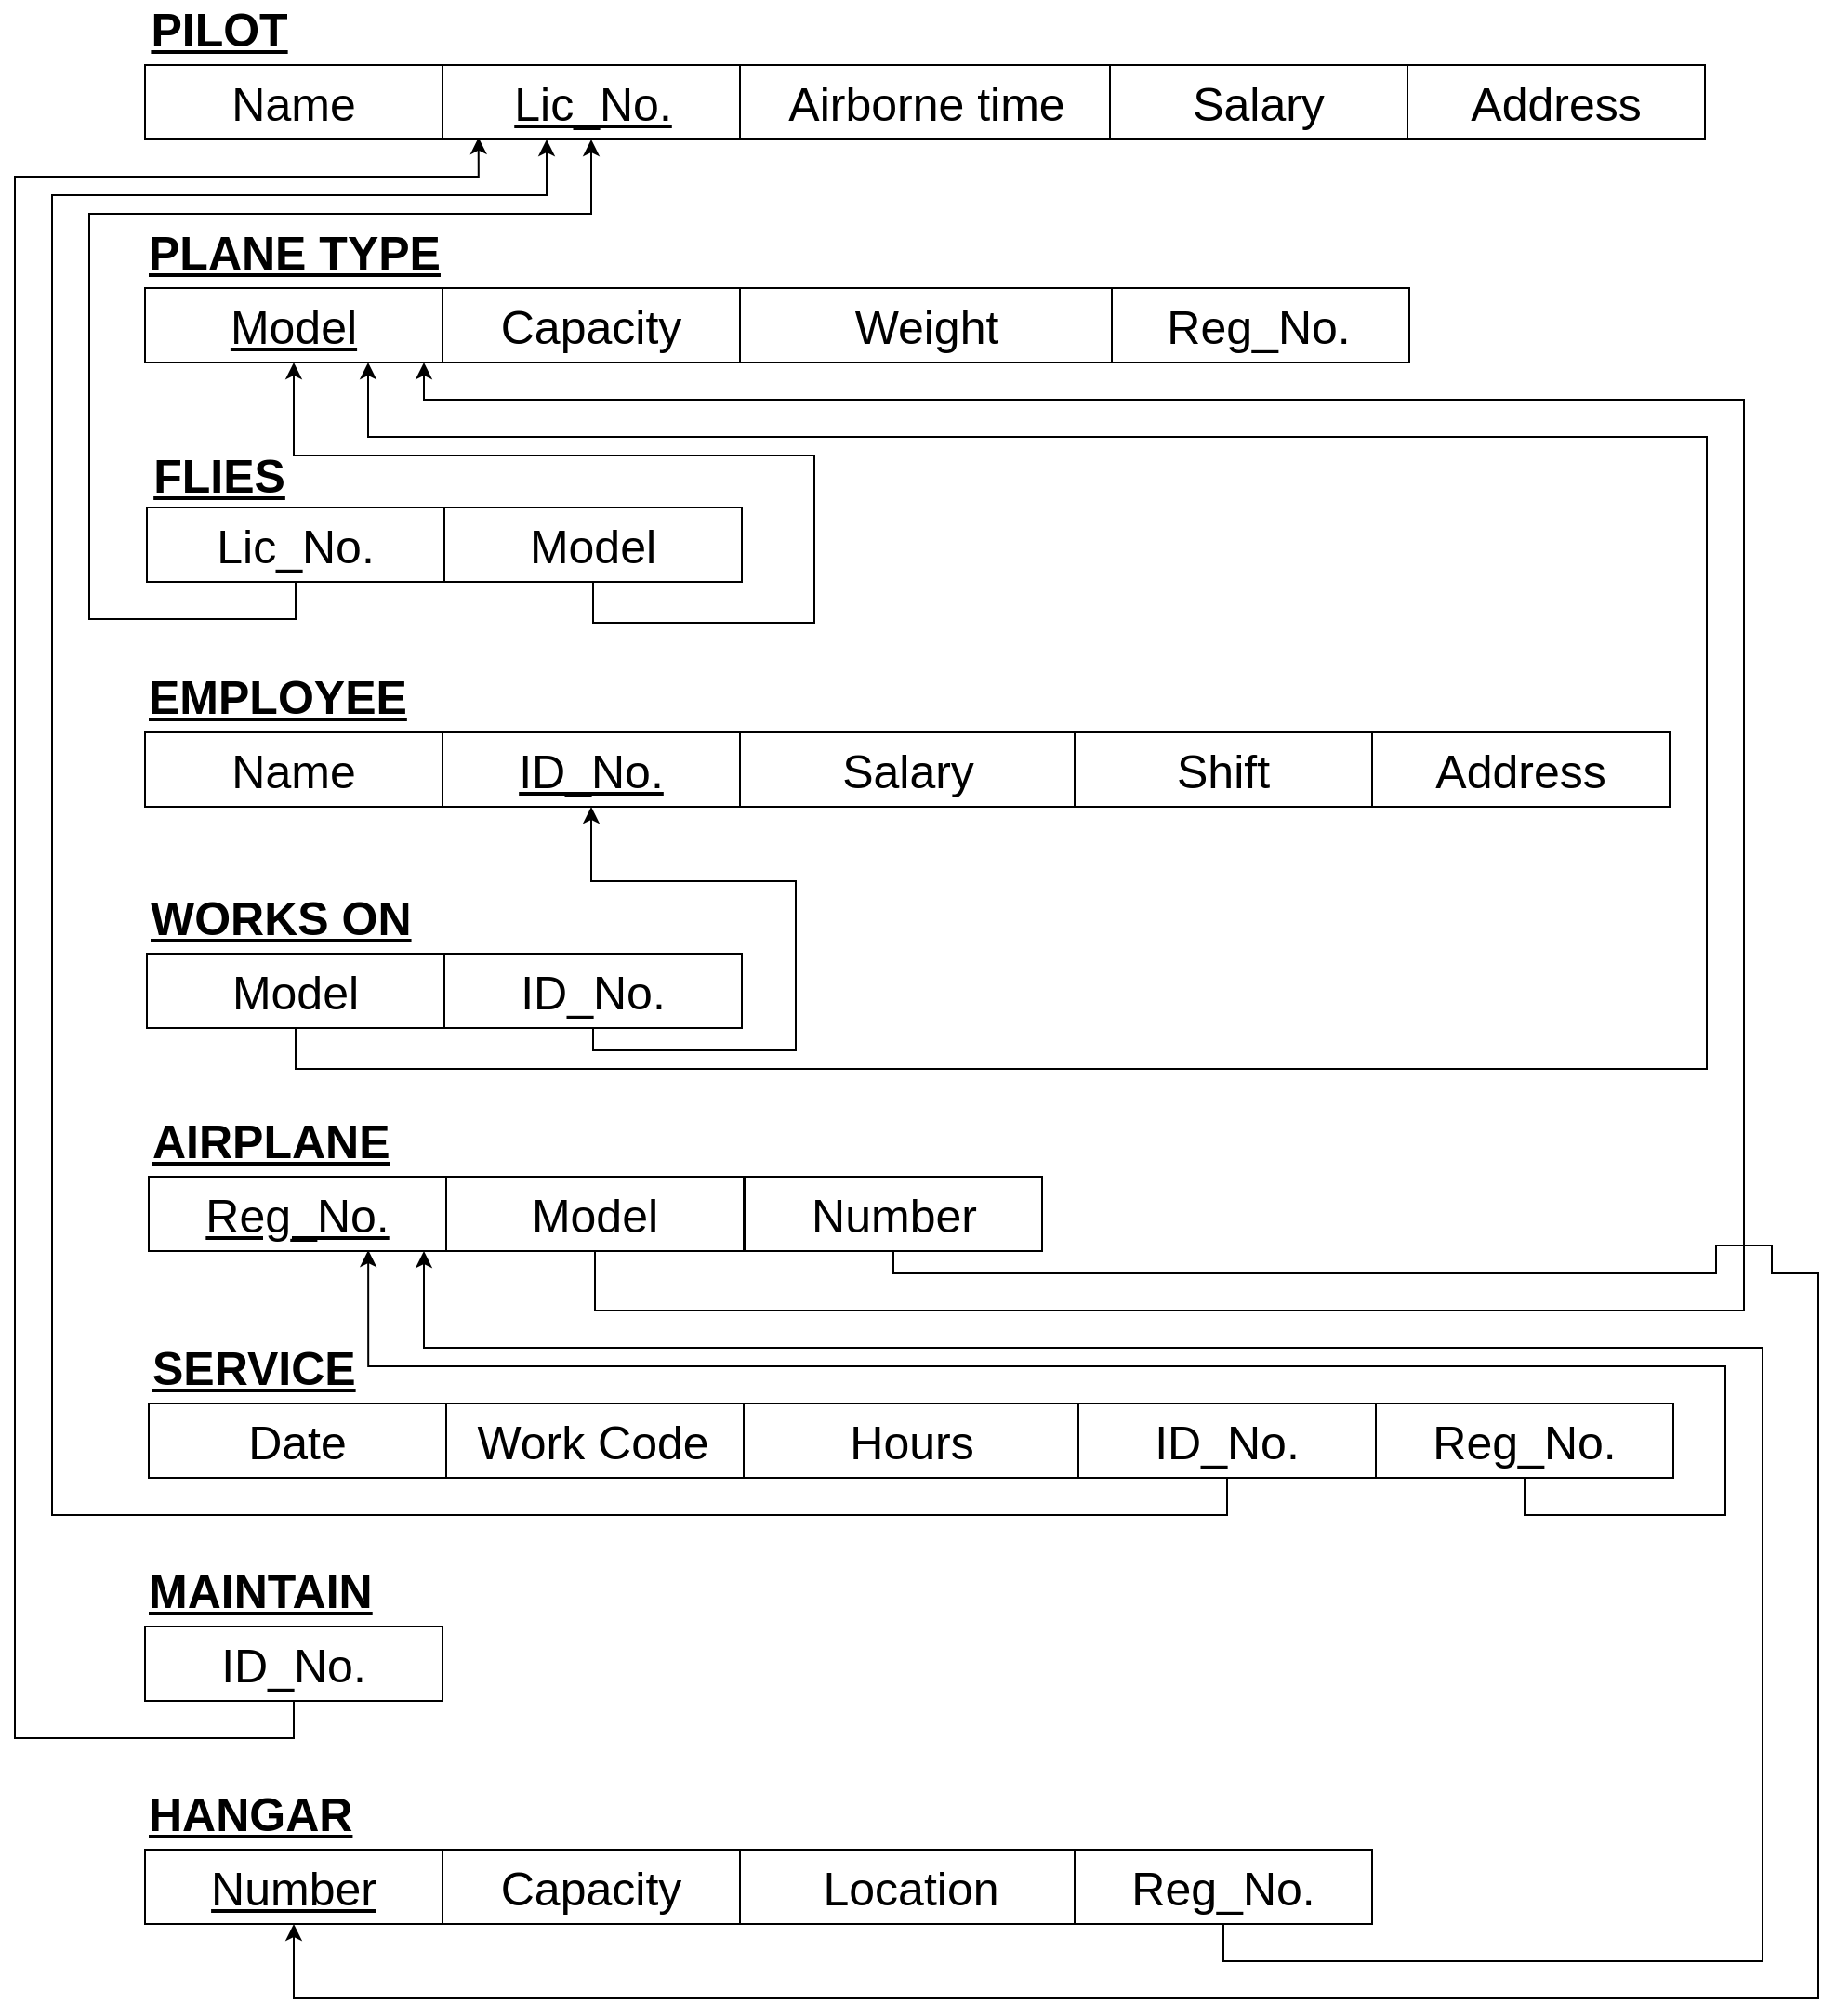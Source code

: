 <mxfile version="13.9.1" type="github">
  <diagram id="C5RBs43oDa-KdzZeNtuy" name="Page-1">
    <mxGraphModel dx="4540" dy="718" grid="1" gridSize="10" guides="1" tooltips="1" connect="1" arrows="1" fold="1" page="1" pageScale="1" pageWidth="3300" pageHeight="4681" math="0" shadow="0">
      <root>
        <mxCell id="WIyWlLk6GJQsqaUBKTNV-0" />
        <mxCell id="WIyWlLk6GJQsqaUBKTNV-1" parent="WIyWlLk6GJQsqaUBKTNV-0" />
        <mxCell id="wJtr19coKHJFjeqQPlpN-0" value="" style="rounded=0;whiteSpace=wrap;html=1;" vertex="1" parent="WIyWlLk6GJQsqaUBKTNV-1">
          <mxGeometry x="-2480" y="320" width="160" height="40" as="geometry" />
        </mxCell>
        <mxCell id="wJtr19coKHJFjeqQPlpN-2" value="PILOT" style="text;html=1;strokeColor=none;fillColor=none;align=center;verticalAlign=middle;whiteSpace=wrap;rounded=0;fontStyle=5;fontSize=25;" vertex="1" parent="WIyWlLk6GJQsqaUBKTNV-1">
          <mxGeometry x="-2460" y="290" width="40" height="20" as="geometry" />
        </mxCell>
        <mxCell id="wJtr19coKHJFjeqQPlpN-3" value="" style="rounded=0;whiteSpace=wrap;html=1;" vertex="1" parent="WIyWlLk6GJQsqaUBKTNV-1">
          <mxGeometry x="-2160" y="320" width="200" height="40" as="geometry" />
        </mxCell>
        <mxCell id="wJtr19coKHJFjeqQPlpN-4" value="" style="rounded=0;whiteSpace=wrap;html=1;" vertex="1" parent="WIyWlLk6GJQsqaUBKTNV-1">
          <mxGeometry x="-2320" y="320" width="160" height="40" as="geometry" />
        </mxCell>
        <mxCell id="wJtr19coKHJFjeqQPlpN-5" value="" style="rounded=0;whiteSpace=wrap;html=1;" vertex="1" parent="WIyWlLk6GJQsqaUBKTNV-1">
          <mxGeometry x="-1961" y="320" width="160" height="40" as="geometry" />
        </mxCell>
        <mxCell id="wJtr19coKHJFjeqQPlpN-6" value="" style="rounded=0;whiteSpace=wrap;html=1;" vertex="1" parent="WIyWlLk6GJQsqaUBKTNV-1">
          <mxGeometry x="-1801" y="320" width="160" height="40" as="geometry" />
        </mxCell>
        <mxCell id="wJtr19coKHJFjeqQPlpN-8" value="Lic_No." style="text;strokeColor=none;fillColor=none;align=center;verticalAlign=middle;rounded=0;fontSize=25;fontStyle=4;labelPosition=center;verticalLabelPosition=middle;labelBackgroundColor=none;labelBorderColor=none;whiteSpace=wrap;html=1;" vertex="1" parent="WIyWlLk6GJQsqaUBKTNV-1">
          <mxGeometry x="-2259" y="330" width="40" height="20" as="geometry" />
        </mxCell>
        <mxCell id="wJtr19coKHJFjeqQPlpN-9" value="Airborne time" style="text;html=1;strokeColor=none;fillColor=none;align=center;verticalAlign=middle;whiteSpace=wrap;rounded=0;fontSize=25;" vertex="1" parent="WIyWlLk6GJQsqaUBKTNV-1">
          <mxGeometry x="-2149.5" y="330" width="179" height="20" as="geometry" />
        </mxCell>
        <mxCell id="wJtr19coKHJFjeqQPlpN-10" value="Salary" style="text;html=1;strokeColor=none;fillColor=none;align=center;verticalAlign=middle;whiteSpace=wrap;rounded=0;fontSize=25;" vertex="1" parent="WIyWlLk6GJQsqaUBKTNV-1">
          <mxGeometry x="-1901" y="330" width="40" height="20" as="geometry" />
        </mxCell>
        <mxCell id="wJtr19coKHJFjeqQPlpN-11" value="Address" style="text;html=1;strokeColor=none;fillColor=none;align=center;verticalAlign=middle;whiteSpace=wrap;rounded=0;fontSize=25;" vertex="1" parent="WIyWlLk6GJQsqaUBKTNV-1">
          <mxGeometry x="-1741" y="330" width="40" height="20" as="geometry" />
        </mxCell>
        <mxCell id="wJtr19coKHJFjeqQPlpN-12" value="Name" style="text;html=1;strokeColor=none;fillColor=none;align=center;verticalAlign=middle;whiteSpace=wrap;rounded=0;fontSize=25;" vertex="1" parent="WIyWlLk6GJQsqaUBKTNV-1">
          <mxGeometry x="-2420" y="330" width="40" height="20" as="geometry" />
        </mxCell>
        <mxCell id="wJtr19coKHJFjeqQPlpN-14" value="" style="rounded=0;whiteSpace=wrap;html=1;" vertex="1" parent="WIyWlLk6GJQsqaUBKTNV-1">
          <mxGeometry x="-2480" y="440" width="160" height="40" as="geometry" />
        </mxCell>
        <mxCell id="wJtr19coKHJFjeqQPlpN-15" value="" style="rounded=0;whiteSpace=wrap;html=1;" vertex="1" parent="WIyWlLk6GJQsqaUBKTNV-1">
          <mxGeometry x="-2160" y="440" width="200" height="40" as="geometry" />
        </mxCell>
        <mxCell id="wJtr19coKHJFjeqQPlpN-16" value="" style="rounded=0;whiteSpace=wrap;html=1;" vertex="1" parent="WIyWlLk6GJQsqaUBKTNV-1">
          <mxGeometry x="-2320" y="440" width="160" height="40" as="geometry" />
        </mxCell>
        <mxCell id="wJtr19coKHJFjeqQPlpN-19" value="Capacity" style="text;strokeColor=none;fillColor=none;align=center;verticalAlign=middle;rounded=0;fontSize=25;fontStyle=0;labelPosition=center;verticalLabelPosition=middle;labelBackgroundColor=none;labelBorderColor=none;whiteSpace=wrap;html=1;" vertex="1" parent="WIyWlLk6GJQsqaUBKTNV-1">
          <mxGeometry x="-2260" y="450" width="40" height="20" as="geometry" />
        </mxCell>
        <mxCell id="wJtr19coKHJFjeqQPlpN-20" value="Weight" style="text;html=1;strokeColor=none;fillColor=none;align=center;verticalAlign=middle;whiteSpace=wrap;rounded=0;fontSize=25;" vertex="1" parent="WIyWlLk6GJQsqaUBKTNV-1">
          <mxGeometry x="-2149.5" y="450" width="179" height="20" as="geometry" />
        </mxCell>
        <mxCell id="wJtr19coKHJFjeqQPlpN-23" value="Model" style="text;html=1;strokeColor=none;fillColor=none;align=center;verticalAlign=middle;whiteSpace=wrap;rounded=0;fontSize=25;fontStyle=4" vertex="1" parent="WIyWlLk6GJQsqaUBKTNV-1">
          <mxGeometry x="-2420" y="450" width="40" height="20" as="geometry" />
        </mxCell>
        <mxCell id="wJtr19coKHJFjeqQPlpN-24" value="PLANE TYPE" style="text;html=1;strokeColor=none;fillColor=none;align=left;verticalAlign=middle;whiteSpace=wrap;rounded=0;labelBackgroundColor=none;fontSize=25;fontStyle=5" vertex="1" parent="WIyWlLk6GJQsqaUBKTNV-1">
          <mxGeometry x="-2480" y="410" width="180" height="20" as="geometry" />
        </mxCell>
        <mxCell id="wJtr19coKHJFjeqQPlpN-124" style="edgeStyle=orthogonalEdgeStyle;rounded=0;orthogonalLoop=1;jettySize=auto;html=1;exitX=0.5;exitY=1;exitDx=0;exitDy=0;fontSize=25;entryX=0.5;entryY=1;entryDx=0;entryDy=0;" edge="1" parent="WIyWlLk6GJQsqaUBKTNV-1" source="wJtr19coKHJFjeqQPlpN-26" target="wJtr19coKHJFjeqQPlpN-4">
          <mxGeometry relative="1" as="geometry">
            <mxPoint x="-2230" y="390" as="targetPoint" />
            <Array as="points">
              <mxPoint x="-2399" y="618" />
              <mxPoint x="-2510" y="618" />
              <mxPoint x="-2510" y="400" />
              <mxPoint x="-2240" y="400" />
            </Array>
          </mxGeometry>
        </mxCell>
        <mxCell id="wJtr19coKHJFjeqQPlpN-26" value="" style="rounded=0;whiteSpace=wrap;html=1;" vertex="1" parent="WIyWlLk6GJQsqaUBKTNV-1">
          <mxGeometry x="-2479" y="558" width="160" height="40" as="geometry" />
        </mxCell>
        <mxCell id="wJtr19coKHJFjeqQPlpN-130" style="edgeStyle=orthogonalEdgeStyle;rounded=0;orthogonalLoop=1;jettySize=auto;html=1;exitX=0.5;exitY=1;exitDx=0;exitDy=0;fontSize=25;elbow=vertical;entryX=0.5;entryY=1;entryDx=0;entryDy=0;" edge="1" parent="WIyWlLk6GJQsqaUBKTNV-1" source="wJtr19coKHJFjeqQPlpN-28" target="wJtr19coKHJFjeqQPlpN-14">
          <mxGeometry relative="1" as="geometry">
            <mxPoint x="-2130" y="500" as="targetPoint" />
            <Array as="points">
              <mxPoint x="-2239" y="620" />
              <mxPoint x="-2120" y="620" />
              <mxPoint x="-2120" y="530" />
              <mxPoint x="-2400" y="530" />
            </Array>
          </mxGeometry>
        </mxCell>
        <mxCell id="wJtr19coKHJFjeqQPlpN-28" value="" style="rounded=0;whiteSpace=wrap;html=1;" vertex="1" parent="WIyWlLk6GJQsqaUBKTNV-1">
          <mxGeometry x="-2319" y="558" width="160" height="40" as="geometry" />
        </mxCell>
        <mxCell id="wJtr19coKHJFjeqQPlpN-31" value="Model" style="text;strokeColor=none;fillColor=none;align=center;verticalAlign=middle;rounded=0;fontSize=25;fontStyle=0;labelPosition=center;verticalLabelPosition=middle;labelBackgroundColor=none;labelBorderColor=none;whiteSpace=wrap;html=1;" vertex="1" parent="WIyWlLk6GJQsqaUBKTNV-1">
          <mxGeometry x="-2259" y="568" width="40" height="20" as="geometry" />
        </mxCell>
        <mxCell id="wJtr19coKHJFjeqQPlpN-35" value="Lic_No." style="text;html=1;strokeColor=none;fillColor=none;align=center;verticalAlign=middle;whiteSpace=wrap;rounded=0;fontSize=25;fontStyle=0" vertex="1" parent="WIyWlLk6GJQsqaUBKTNV-1">
          <mxGeometry x="-2419" y="568" width="40" height="20" as="geometry" />
        </mxCell>
        <mxCell id="wJtr19coKHJFjeqQPlpN-36" value="FLIES" style="text;html=1;strokeColor=none;fillColor=none;align=center;verticalAlign=middle;whiteSpace=wrap;rounded=0;labelBackgroundColor=none;fontSize=25;fontStyle=5" vertex="1" parent="WIyWlLk6GJQsqaUBKTNV-1">
          <mxGeometry x="-2460" y="530" width="40" height="20" as="geometry" />
        </mxCell>
        <mxCell id="wJtr19coKHJFjeqQPlpN-38" value="" style="rounded=0;whiteSpace=wrap;html=1;" vertex="1" parent="WIyWlLk6GJQsqaUBKTNV-1">
          <mxGeometry x="-2160" y="679" width="180" height="40" as="geometry" />
        </mxCell>
        <mxCell id="wJtr19coKHJFjeqQPlpN-39" value="" style="rounded=0;whiteSpace=wrap;html=1;" vertex="1" parent="WIyWlLk6GJQsqaUBKTNV-1">
          <mxGeometry x="-2320" y="679" width="160" height="40" as="geometry" />
        </mxCell>
        <mxCell id="wJtr19coKHJFjeqQPlpN-40" value="" style="rounded=0;whiteSpace=wrap;html=1;" vertex="1" parent="WIyWlLk6GJQsqaUBKTNV-1">
          <mxGeometry x="-1980" y="679" width="160" height="40" as="geometry" />
        </mxCell>
        <mxCell id="wJtr19coKHJFjeqQPlpN-41" value="" style="rounded=0;whiteSpace=wrap;html=1;" vertex="1" parent="WIyWlLk6GJQsqaUBKTNV-1">
          <mxGeometry x="-1820" y="679" width="160" height="40" as="geometry" />
        </mxCell>
        <mxCell id="wJtr19coKHJFjeqQPlpN-42" value="ID_No." style="text;strokeColor=none;fillColor=none;align=center;verticalAlign=middle;rounded=0;fontSize=25;fontStyle=4;labelPosition=center;verticalLabelPosition=middle;labelBackgroundColor=none;labelBorderColor=none;whiteSpace=wrap;html=1;" vertex="1" parent="WIyWlLk6GJQsqaUBKTNV-1">
          <mxGeometry x="-2260" y="689" width="40" height="20" as="geometry" />
        </mxCell>
        <mxCell id="wJtr19coKHJFjeqQPlpN-43" value="Salary" style="text;html=1;strokeColor=none;fillColor=none;align=center;verticalAlign=middle;whiteSpace=wrap;rounded=0;fontSize=25;" vertex="1" parent="WIyWlLk6GJQsqaUBKTNV-1">
          <mxGeometry x="-2159.5" y="689" width="179" height="20" as="geometry" />
        </mxCell>
        <mxCell id="wJtr19coKHJFjeqQPlpN-44" value="Shift" style="text;html=1;strokeColor=none;fillColor=none;align=center;verticalAlign=middle;whiteSpace=wrap;rounded=0;fontSize=25;" vertex="1" parent="WIyWlLk6GJQsqaUBKTNV-1">
          <mxGeometry x="-1920" y="689" width="40" height="20" as="geometry" />
        </mxCell>
        <mxCell id="wJtr19coKHJFjeqQPlpN-45" value="Address" style="text;html=1;strokeColor=none;fillColor=none;align=center;verticalAlign=middle;whiteSpace=wrap;rounded=0;fontSize=25;" vertex="1" parent="WIyWlLk6GJQsqaUBKTNV-1">
          <mxGeometry x="-1760" y="689" width="40" height="20" as="geometry" />
        </mxCell>
        <mxCell id="wJtr19coKHJFjeqQPlpN-47" value="EMPLOYEE" style="text;html=1;strokeColor=none;fillColor=none;align=left;verticalAlign=middle;whiteSpace=wrap;rounded=0;labelBackgroundColor=none;fontSize=25;fontStyle=5" vertex="1" parent="WIyWlLk6GJQsqaUBKTNV-1">
          <mxGeometry x="-2480" y="649" width="180" height="20" as="geometry" />
        </mxCell>
        <mxCell id="wJtr19coKHJFjeqQPlpN-48" value="" style="rounded=0;whiteSpace=wrap;html=1;" vertex="1" parent="WIyWlLk6GJQsqaUBKTNV-1">
          <mxGeometry x="-2480" y="679" width="160" height="40" as="geometry" />
        </mxCell>
        <mxCell id="wJtr19coKHJFjeqQPlpN-49" value="Name" style="text;strokeColor=none;fillColor=none;align=center;verticalAlign=middle;rounded=0;fontSize=25;fontStyle=0;labelPosition=center;verticalLabelPosition=middle;labelBackgroundColor=none;labelBorderColor=none;whiteSpace=wrap;html=1;" vertex="1" parent="WIyWlLk6GJQsqaUBKTNV-1">
          <mxGeometry x="-2420" y="689" width="40" height="20" as="geometry" />
        </mxCell>
        <mxCell id="wJtr19coKHJFjeqQPlpN-132" style="edgeStyle=orthogonalEdgeStyle;rounded=0;orthogonalLoop=1;jettySize=auto;html=1;exitX=0.5;exitY=1;exitDx=0;exitDy=0;fontSize=25;entryX=0.5;entryY=1;entryDx=0;entryDy=0;" edge="1" parent="WIyWlLk6GJQsqaUBKTNV-1" source="wJtr19coKHJFjeqQPlpN-51" target="wJtr19coKHJFjeqQPlpN-39">
          <mxGeometry relative="1" as="geometry">
            <mxPoint x="-2130" y="760" as="targetPoint" />
            <Array as="points">
              <mxPoint x="-2239" y="850" />
              <mxPoint x="-2130" y="850" />
              <mxPoint x="-2130" y="759" />
              <mxPoint x="-2240" y="759" />
            </Array>
          </mxGeometry>
        </mxCell>
        <mxCell id="wJtr19coKHJFjeqQPlpN-51" value="" style="rounded=0;whiteSpace=wrap;html=1;" vertex="1" parent="WIyWlLk6GJQsqaUBKTNV-1">
          <mxGeometry x="-2319" y="798" width="160" height="40" as="geometry" />
        </mxCell>
        <mxCell id="wJtr19coKHJFjeqQPlpN-54" value="ID_No." style="text;strokeColor=none;fillColor=none;align=center;verticalAlign=middle;rounded=0;fontSize=25;fontStyle=0;labelPosition=center;verticalLabelPosition=middle;labelBackgroundColor=none;labelBorderColor=none;whiteSpace=wrap;html=1;" vertex="1" parent="WIyWlLk6GJQsqaUBKTNV-1">
          <mxGeometry x="-2259" y="808" width="40" height="20" as="geometry" />
        </mxCell>
        <mxCell id="wJtr19coKHJFjeqQPlpN-58" value="WORKS ON" style="text;html=1;strokeColor=none;fillColor=none;align=left;verticalAlign=middle;whiteSpace=wrap;rounded=0;labelBackgroundColor=none;fontSize=25;fontStyle=5" vertex="1" parent="WIyWlLk6GJQsqaUBKTNV-1">
          <mxGeometry x="-2479" y="768" width="180" height="20" as="geometry" />
        </mxCell>
        <mxCell id="wJtr19coKHJFjeqQPlpN-131" style="edgeStyle=orthogonalEdgeStyle;rounded=0;orthogonalLoop=1;jettySize=auto;html=1;exitX=0.5;exitY=1;exitDx=0;exitDy=0;fontSize=25;" edge="1" parent="WIyWlLk6GJQsqaUBKTNV-1" source="wJtr19coKHJFjeqQPlpN-59">
          <mxGeometry relative="1" as="geometry">
            <mxPoint x="-2360" y="480" as="targetPoint" />
            <Array as="points">
              <mxPoint x="-2399" y="860" />
              <mxPoint x="-1640" y="860" />
              <mxPoint x="-1640" y="520" />
              <mxPoint x="-2360" y="520" />
            </Array>
          </mxGeometry>
        </mxCell>
        <mxCell id="wJtr19coKHJFjeqQPlpN-59" value="" style="rounded=0;whiteSpace=wrap;html=1;" vertex="1" parent="WIyWlLk6GJQsqaUBKTNV-1">
          <mxGeometry x="-2479" y="798" width="160" height="40" as="geometry" />
        </mxCell>
        <mxCell id="wJtr19coKHJFjeqQPlpN-60" value="Model" style="text;strokeColor=none;fillColor=none;align=center;verticalAlign=middle;rounded=0;fontSize=25;fontStyle=0;labelPosition=center;verticalLabelPosition=middle;labelBackgroundColor=none;labelBorderColor=none;whiteSpace=wrap;html=1;" vertex="1" parent="WIyWlLk6GJQsqaUBKTNV-1">
          <mxGeometry x="-2419" y="808" width="40" height="20" as="geometry" />
        </mxCell>
        <mxCell id="wJtr19coKHJFjeqQPlpN-135" style="edgeStyle=orthogonalEdgeStyle;rounded=0;orthogonalLoop=1;jettySize=auto;html=1;exitX=0.5;exitY=1;exitDx=0;exitDy=0;fontSize=25;" edge="1" parent="WIyWlLk6GJQsqaUBKTNV-1" source="wJtr19coKHJFjeqQPlpN-62">
          <mxGeometry relative="1" as="geometry">
            <mxPoint x="-2330" y="480" as="targetPoint" />
            <Array as="points">
              <mxPoint x="-2238" y="990" />
              <mxPoint x="-1620" y="990" />
              <mxPoint x="-1620" y="500" />
              <mxPoint x="-2330" y="500" />
            </Array>
          </mxGeometry>
        </mxCell>
        <mxCell id="wJtr19coKHJFjeqQPlpN-62" value="" style="rounded=0;whiteSpace=wrap;html=1;" vertex="1" parent="WIyWlLk6GJQsqaUBKTNV-1">
          <mxGeometry x="-2318" y="918" width="160" height="40" as="geometry" />
        </mxCell>
        <mxCell id="wJtr19coKHJFjeqQPlpN-65" value="Model" style="text;strokeColor=none;fillColor=none;align=center;verticalAlign=middle;rounded=0;fontSize=25;fontStyle=0;labelPosition=center;verticalLabelPosition=middle;labelBackgroundColor=none;labelBorderColor=none;whiteSpace=wrap;html=1;" vertex="1" parent="WIyWlLk6GJQsqaUBKTNV-1">
          <mxGeometry x="-2258" y="928" width="40" height="20" as="geometry" />
        </mxCell>
        <mxCell id="wJtr19coKHJFjeqQPlpN-69" value="AIRPLANE" style="text;html=1;strokeColor=none;fillColor=none;align=left;verticalAlign=middle;whiteSpace=wrap;rounded=0;labelBackgroundColor=none;fontSize=25;fontStyle=5" vertex="1" parent="WIyWlLk6GJQsqaUBKTNV-1">
          <mxGeometry x="-2478" y="888" width="180" height="20" as="geometry" />
        </mxCell>
        <mxCell id="wJtr19coKHJFjeqQPlpN-70" value="" style="rounded=0;whiteSpace=wrap;html=1;" vertex="1" parent="WIyWlLk6GJQsqaUBKTNV-1">
          <mxGeometry x="-2478" y="918" width="160" height="40" as="geometry" />
        </mxCell>
        <mxCell id="wJtr19coKHJFjeqQPlpN-71" value="Reg_No." style="text;strokeColor=none;fillColor=none;align=center;verticalAlign=middle;rounded=0;fontSize=25;fontStyle=4;labelPosition=center;verticalLabelPosition=middle;labelBackgroundColor=none;labelBorderColor=none;whiteSpace=wrap;html=1;" vertex="1" parent="WIyWlLk6GJQsqaUBKTNV-1">
          <mxGeometry x="-2418" y="928" width="40" height="20" as="geometry" />
        </mxCell>
        <mxCell id="wJtr19coKHJFjeqQPlpN-72" value="" style="rounded=0;whiteSpace=wrap;html=1;" vertex="1" parent="WIyWlLk6GJQsqaUBKTNV-1">
          <mxGeometry x="-1960" y="440" width="160" height="40" as="geometry" />
        </mxCell>
        <mxCell id="wJtr19coKHJFjeqQPlpN-73" value="Reg_No." style="text;html=1;strokeColor=none;fillColor=none;align=center;verticalAlign=middle;whiteSpace=wrap;rounded=0;fontSize=25;" vertex="1" parent="WIyWlLk6GJQsqaUBKTNV-1">
          <mxGeometry x="-1901" y="450" width="40" height="20" as="geometry" />
        </mxCell>
        <mxCell id="wJtr19coKHJFjeqQPlpN-78" value="" style="rounded=0;whiteSpace=wrap;html=1;" vertex="1" parent="WIyWlLk6GJQsqaUBKTNV-1">
          <mxGeometry x="-2158" y="1040" width="180" height="40" as="geometry" />
        </mxCell>
        <mxCell id="wJtr19coKHJFjeqQPlpN-79" value="" style="rounded=0;whiteSpace=wrap;html=1;" vertex="1" parent="WIyWlLk6GJQsqaUBKTNV-1">
          <mxGeometry x="-2318" y="1040" width="160" height="40" as="geometry" />
        </mxCell>
        <mxCell id="wJtr19coKHJFjeqQPlpN-139" style="edgeStyle=orthogonalEdgeStyle;rounded=0;orthogonalLoop=1;jettySize=auto;html=1;exitX=0.5;exitY=1;exitDx=0;exitDy=0;fontSize=25;startArrow=none;startFill=0;endArrow=classic;endFill=1;" edge="1" parent="WIyWlLk6GJQsqaUBKTNV-1" source="wJtr19coKHJFjeqQPlpN-80" target="wJtr19coKHJFjeqQPlpN-4">
          <mxGeometry relative="1" as="geometry">
            <mxPoint x="-2264" y="361" as="targetPoint" />
            <Array as="points">
              <mxPoint x="-1898" y="1100" />
              <mxPoint x="-2530" y="1100" />
              <mxPoint x="-2530" y="390" />
              <mxPoint x="-2264" y="390" />
            </Array>
          </mxGeometry>
        </mxCell>
        <mxCell id="wJtr19coKHJFjeqQPlpN-80" value="" style="rounded=0;whiteSpace=wrap;html=1;" vertex="1" parent="WIyWlLk6GJQsqaUBKTNV-1">
          <mxGeometry x="-1978" y="1040" width="160" height="40" as="geometry" />
        </mxCell>
        <mxCell id="wJtr19coKHJFjeqQPlpN-134" style="edgeStyle=orthogonalEdgeStyle;rounded=0;orthogonalLoop=1;jettySize=auto;html=1;exitX=0.5;exitY=1;exitDx=0;exitDy=0;fontSize=25;entryX=0.738;entryY=0.988;entryDx=0;entryDy=0;entryPerimeter=0;" edge="1" parent="WIyWlLk6GJQsqaUBKTNV-1" source="wJtr19coKHJFjeqQPlpN-81" target="wJtr19coKHJFjeqQPlpN-70">
          <mxGeometry relative="1" as="geometry">
            <mxPoint x="-2360" y="960" as="targetPoint" />
            <Array as="points">
              <mxPoint x="-1738" y="1100" />
              <mxPoint x="-1630" y="1100" />
              <mxPoint x="-1630" y="1020" />
              <mxPoint x="-2360" y="1020" />
            </Array>
          </mxGeometry>
        </mxCell>
        <mxCell id="wJtr19coKHJFjeqQPlpN-81" value="" style="rounded=0;whiteSpace=wrap;html=1;" vertex="1" parent="WIyWlLk6GJQsqaUBKTNV-1">
          <mxGeometry x="-1818" y="1040" width="160" height="40" as="geometry" />
        </mxCell>
        <mxCell id="wJtr19coKHJFjeqQPlpN-82" value="Work Code" style="text;strokeColor=none;fillColor=none;align=center;verticalAlign=middle;rounded=0;fontSize=25;fontStyle=0;labelPosition=center;verticalLabelPosition=middle;labelBackgroundColor=none;labelBorderColor=none;whiteSpace=wrap;html=1;" vertex="1" parent="WIyWlLk6GJQsqaUBKTNV-1">
          <mxGeometry x="-2310" y="1050" width="142" height="20" as="geometry" />
        </mxCell>
        <mxCell id="wJtr19coKHJFjeqQPlpN-83" value="Hours" style="text;html=1;strokeColor=none;fillColor=none;align=center;verticalAlign=middle;whiteSpace=wrap;rounded=0;fontSize=25;" vertex="1" parent="WIyWlLk6GJQsqaUBKTNV-1">
          <mxGeometry x="-2157.5" y="1050" width="179" height="20" as="geometry" />
        </mxCell>
        <mxCell id="wJtr19coKHJFjeqQPlpN-84" value="ID_No." style="text;html=1;strokeColor=none;fillColor=none;align=center;verticalAlign=middle;whiteSpace=wrap;rounded=0;fontSize=25;" vertex="1" parent="WIyWlLk6GJQsqaUBKTNV-1">
          <mxGeometry x="-1918" y="1050" width="40" height="20" as="geometry" />
        </mxCell>
        <mxCell id="wJtr19coKHJFjeqQPlpN-85" value="Reg_No." style="text;html=1;strokeColor=none;fillColor=none;align=center;verticalAlign=middle;whiteSpace=wrap;rounded=0;fontSize=25;" vertex="1" parent="WIyWlLk6GJQsqaUBKTNV-1">
          <mxGeometry x="-1758" y="1050" width="40" height="20" as="geometry" />
        </mxCell>
        <mxCell id="wJtr19coKHJFjeqQPlpN-86" value="SERVICE" style="text;html=1;strokeColor=none;fillColor=none;align=left;verticalAlign=middle;whiteSpace=wrap;rounded=0;labelBackgroundColor=none;fontSize=25;fontStyle=5" vertex="1" parent="WIyWlLk6GJQsqaUBKTNV-1">
          <mxGeometry x="-2478" y="1010" width="180" height="20" as="geometry" />
        </mxCell>
        <mxCell id="wJtr19coKHJFjeqQPlpN-87" value="" style="rounded=0;whiteSpace=wrap;html=1;" vertex="1" parent="WIyWlLk6GJQsqaUBKTNV-1">
          <mxGeometry x="-2478" y="1040" width="160" height="40" as="geometry" />
        </mxCell>
        <mxCell id="wJtr19coKHJFjeqQPlpN-88" value="Date" style="text;strokeColor=none;fillColor=none;align=center;verticalAlign=middle;rounded=0;fontSize=25;fontStyle=0;labelPosition=center;verticalLabelPosition=middle;labelBackgroundColor=none;labelBorderColor=none;whiteSpace=wrap;html=1;" vertex="1" parent="WIyWlLk6GJQsqaUBKTNV-1">
          <mxGeometry x="-2418" y="1050" width="40" height="20" as="geometry" />
        </mxCell>
        <mxCell id="wJtr19coKHJFjeqQPlpN-97" value="MAINTAIN" style="text;html=1;strokeColor=none;fillColor=none;align=left;verticalAlign=middle;whiteSpace=wrap;rounded=0;labelBackgroundColor=none;fontSize=25;fontStyle=5" vertex="1" parent="WIyWlLk6GJQsqaUBKTNV-1">
          <mxGeometry x="-2480" y="1130" width="180" height="20" as="geometry" />
        </mxCell>
        <mxCell id="wJtr19coKHJFjeqQPlpN-137" style="edgeStyle=orthogonalEdgeStyle;rounded=0;orthogonalLoop=1;jettySize=auto;html=1;exitX=0.5;exitY=1;exitDx=0;exitDy=0;fontSize=25;entryX=0.121;entryY=0.974;entryDx=0;entryDy=0;entryPerimeter=0;" edge="1" parent="WIyWlLk6GJQsqaUBKTNV-1" source="wJtr19coKHJFjeqQPlpN-98" target="wJtr19coKHJFjeqQPlpN-4">
          <mxGeometry relative="1" as="geometry">
            <mxPoint x="-2310" y="370" as="targetPoint" />
            <Array as="points">
              <mxPoint x="-2400" y="1220" />
              <mxPoint x="-2550" y="1220" />
              <mxPoint x="-2550" y="380" />
              <mxPoint x="-2301" y="380" />
            </Array>
          </mxGeometry>
        </mxCell>
        <mxCell id="wJtr19coKHJFjeqQPlpN-98" value="" style="rounded=0;whiteSpace=wrap;html=1;" vertex="1" parent="WIyWlLk6GJQsqaUBKTNV-1">
          <mxGeometry x="-2480" y="1160" width="160" height="40" as="geometry" />
        </mxCell>
        <mxCell id="wJtr19coKHJFjeqQPlpN-99" value="ID_No." style="text;strokeColor=none;fillColor=none;align=center;verticalAlign=middle;rounded=0;fontSize=25;fontStyle=0;labelPosition=center;verticalLabelPosition=middle;labelBackgroundColor=none;labelBorderColor=none;whiteSpace=wrap;html=1;" vertex="1" parent="WIyWlLk6GJQsqaUBKTNV-1">
          <mxGeometry x="-2420" y="1170" width="40" height="20" as="geometry" />
        </mxCell>
        <mxCell id="wJtr19coKHJFjeqQPlpN-100" value="" style="rounded=0;whiteSpace=wrap;html=1;" vertex="1" parent="WIyWlLk6GJQsqaUBKTNV-1">
          <mxGeometry x="-2160" y="1280" width="180" height="40" as="geometry" />
        </mxCell>
        <mxCell id="wJtr19coKHJFjeqQPlpN-101" value="" style="rounded=0;whiteSpace=wrap;html=1;" vertex="1" parent="WIyWlLk6GJQsqaUBKTNV-1">
          <mxGeometry x="-2320" y="1280" width="160" height="40" as="geometry" />
        </mxCell>
        <mxCell id="wJtr19coKHJFjeqQPlpN-133" style="edgeStyle=orthogonalEdgeStyle;rounded=0;orthogonalLoop=1;jettySize=auto;html=1;exitX=0.5;exitY=1;exitDx=0;exitDy=0;fontSize=25;" edge="1" parent="WIyWlLk6GJQsqaUBKTNV-1" source="wJtr19coKHJFjeqQPlpN-102" target="wJtr19coKHJFjeqQPlpN-70">
          <mxGeometry relative="1" as="geometry">
            <mxPoint x="-2330" y="970" as="targetPoint" />
            <Array as="points">
              <mxPoint x="-1900" y="1340" />
              <mxPoint x="-1610" y="1340" />
              <mxPoint x="-1610" y="1010" />
              <mxPoint x="-2330" y="1010" />
            </Array>
          </mxGeometry>
        </mxCell>
        <mxCell id="wJtr19coKHJFjeqQPlpN-102" value="" style="rounded=0;whiteSpace=wrap;html=1;" vertex="1" parent="WIyWlLk6GJQsqaUBKTNV-1">
          <mxGeometry x="-1980" y="1280" width="160" height="40" as="geometry" />
        </mxCell>
        <mxCell id="wJtr19coKHJFjeqQPlpN-104" value="Capacity" style="text;strokeColor=none;fillColor=none;align=center;verticalAlign=middle;rounded=0;fontSize=25;fontStyle=0;labelPosition=center;verticalLabelPosition=middle;labelBackgroundColor=none;labelBorderColor=none;whiteSpace=wrap;html=1;" vertex="1" parent="WIyWlLk6GJQsqaUBKTNV-1">
          <mxGeometry x="-2260" y="1290" width="40" height="20" as="geometry" />
        </mxCell>
        <mxCell id="wJtr19coKHJFjeqQPlpN-105" value="Location" style="text;html=1;strokeColor=none;fillColor=none;align=center;verticalAlign=middle;whiteSpace=wrap;rounded=0;fontSize=25;" vertex="1" parent="WIyWlLk6GJQsqaUBKTNV-1">
          <mxGeometry x="-2142.75" y="1290" width="149.5" height="20" as="geometry" />
        </mxCell>
        <mxCell id="wJtr19coKHJFjeqQPlpN-106" value="Reg_No." style="text;html=1;strokeColor=none;fillColor=none;align=center;verticalAlign=middle;whiteSpace=wrap;rounded=0;fontSize=25;" vertex="1" parent="WIyWlLk6GJQsqaUBKTNV-1">
          <mxGeometry x="-1920" y="1290" width="40" height="20" as="geometry" />
        </mxCell>
        <mxCell id="wJtr19coKHJFjeqQPlpN-108" value="HANGAR" style="text;html=1;strokeColor=none;fillColor=none;align=left;verticalAlign=middle;whiteSpace=wrap;rounded=0;labelBackgroundColor=none;fontSize=25;fontStyle=5" vertex="1" parent="WIyWlLk6GJQsqaUBKTNV-1">
          <mxGeometry x="-2480" y="1250" width="180" height="20" as="geometry" />
        </mxCell>
        <mxCell id="wJtr19coKHJFjeqQPlpN-109" value="" style="rounded=0;whiteSpace=wrap;html=1;" vertex="1" parent="WIyWlLk6GJQsqaUBKTNV-1">
          <mxGeometry x="-2480" y="1280" width="160" height="40" as="geometry" />
        </mxCell>
        <mxCell id="wJtr19coKHJFjeqQPlpN-110" value="Number" style="text;strokeColor=none;fillColor=none;align=center;verticalAlign=middle;rounded=0;fontSize=25;fontStyle=4;labelPosition=center;verticalLabelPosition=middle;labelBackgroundColor=none;labelBorderColor=none;whiteSpace=wrap;html=1;" vertex="1" parent="WIyWlLk6GJQsqaUBKTNV-1">
          <mxGeometry x="-2420" y="1290" width="40" height="20" as="geometry" />
        </mxCell>
        <mxCell id="wJtr19coKHJFjeqQPlpN-140" style="edgeStyle=orthogonalEdgeStyle;rounded=0;orthogonalLoop=1;jettySize=auto;html=1;exitX=0.5;exitY=1;exitDx=0;exitDy=0;startArrow=none;startFill=0;endArrow=classic;endFill=1;fontSize=25;jumpStyle=sharp;jumpSize=30;entryX=0.5;entryY=1;entryDx=0;entryDy=0;" edge="1" parent="WIyWlLk6GJQsqaUBKTNV-1" source="wJtr19coKHJFjeqQPlpN-122" target="wJtr19coKHJFjeqQPlpN-109">
          <mxGeometry relative="1" as="geometry">
            <mxPoint x="-1530" y="1000" as="targetPoint" />
            <Array as="points">
              <mxPoint x="-2077" y="970" />
              <mxPoint x="-1580" y="970" />
              <mxPoint x="-1580" y="1360" />
              <mxPoint x="-2400" y="1360" />
            </Array>
          </mxGeometry>
        </mxCell>
        <mxCell id="wJtr19coKHJFjeqQPlpN-122" value="" style="rounded=0;whiteSpace=wrap;html=1;" vertex="1" parent="WIyWlLk6GJQsqaUBKTNV-1">
          <mxGeometry x="-2157.5" y="918" width="160" height="40" as="geometry" />
        </mxCell>
        <mxCell id="wJtr19coKHJFjeqQPlpN-123" value="Number" style="text;strokeColor=none;fillColor=none;align=center;verticalAlign=middle;rounded=0;fontSize=25;fontStyle=0;labelPosition=center;verticalLabelPosition=middle;labelBackgroundColor=none;labelBorderColor=none;whiteSpace=wrap;html=1;" vertex="1" parent="WIyWlLk6GJQsqaUBKTNV-1">
          <mxGeometry x="-2097.5" y="928" width="40" height="20" as="geometry" />
        </mxCell>
      </root>
    </mxGraphModel>
  </diagram>
</mxfile>
